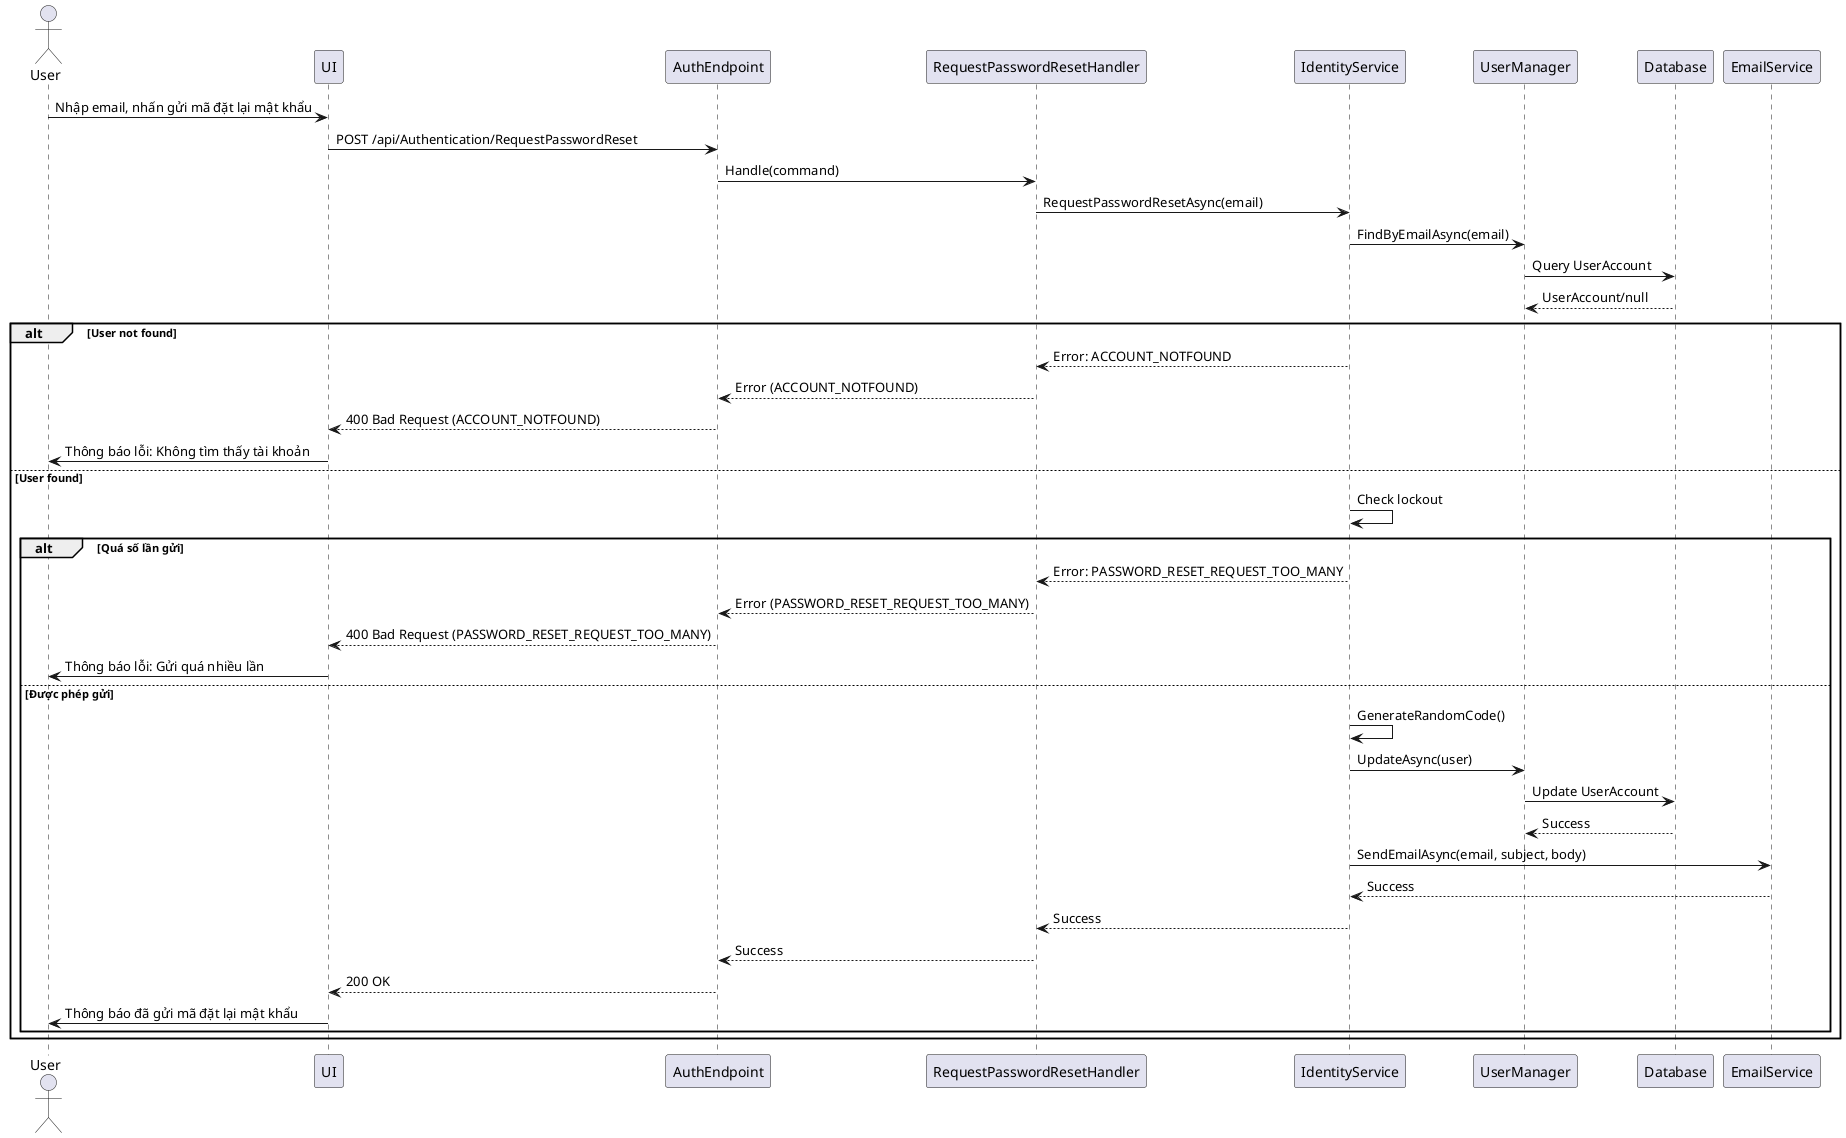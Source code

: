 @startuml
actor User
participant UI
participant AuthEndpoint
participant RequestPasswordResetHandler
participant IdentityService
participant UserManager
participant Database
participant EmailService

User -> UI : Nhập email, nhấn gửi mã đặt lại mật khẩu
UI -> AuthEndpoint : POST /api/Authentication/RequestPasswordReset
AuthEndpoint -> RequestPasswordResetHandler : Handle(command)
RequestPasswordResetHandler -> IdentityService : RequestPasswordResetAsync(email)
IdentityService -> UserManager : FindByEmailAsync(email)
UserManager -> Database : Query UserAccount
Database --> UserManager : UserAccount/null
alt User not found
    IdentityService --> RequestPasswordResetHandler : Error: ACCOUNT_NOTFOUND
    RequestPasswordResetHandler --> AuthEndpoint : Error (ACCOUNT_NOTFOUND)
    AuthEndpoint --> UI : 400 Bad Request (ACCOUNT_NOTFOUND)
    UI -> User : Thông báo lỗi: Không tìm thấy tài khoản
else User found
    IdentityService -> IdentityService : Check lockout
    alt Quá số lần gửi
        IdentityService --> RequestPasswordResetHandler : Error: PASSWORD_RESET_REQUEST_TOO_MANY
        RequestPasswordResetHandler --> AuthEndpoint : Error (PASSWORD_RESET_REQUEST_TOO_MANY)
        AuthEndpoint --> UI : 400 Bad Request (PASSWORD_RESET_REQUEST_TOO_MANY)
        UI -> User : Thông báo lỗi: Gửi quá nhiều lần
    else Được phép gửi
        IdentityService -> IdentityService : GenerateRandomCode()
        IdentityService -> UserManager : UpdateAsync(user)
        UserManager -> Database : Update UserAccount
        Database --> UserManager : Success
        IdentityService -> EmailService : SendEmailAsync(email, subject, body)
        EmailService --> IdentityService : Success
        IdentityService --> RequestPasswordResetHandler : Success
        RequestPasswordResetHandler --> AuthEndpoint : Success
        AuthEndpoint --> UI : 200 OK
        UI -> User : Thông báo đã gửi mã đặt lại mật khẩu
    end
end
@enduml